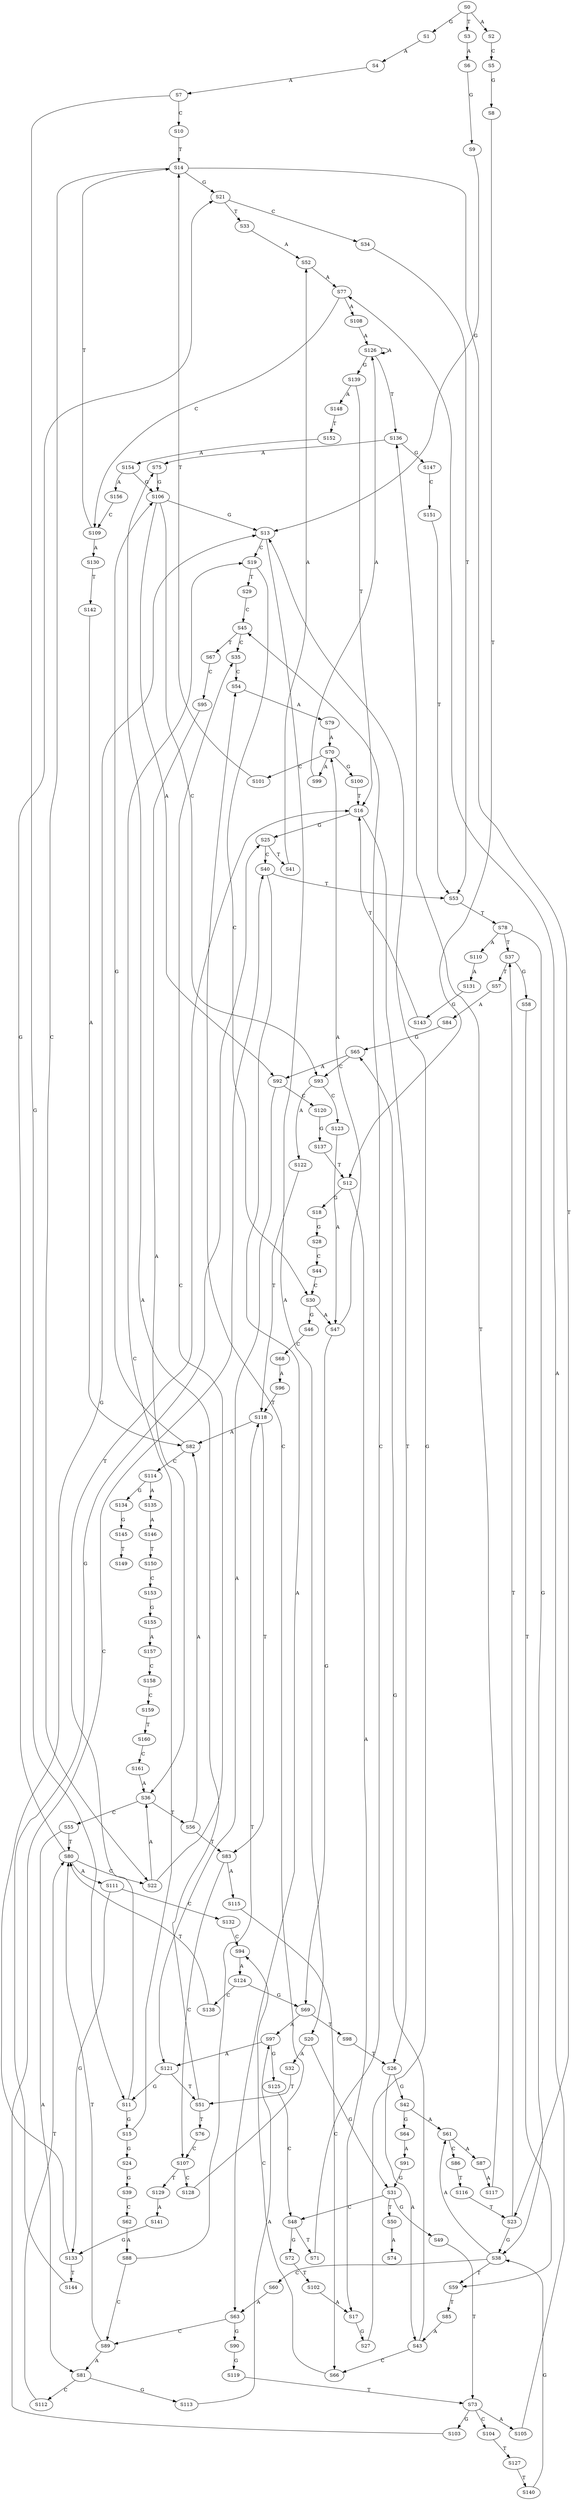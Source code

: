 strict digraph  {
	S0 -> S1 [ label = G ];
	S0 -> S2 [ label = A ];
	S0 -> S3 [ label = T ];
	S1 -> S4 [ label = A ];
	S2 -> S5 [ label = C ];
	S3 -> S6 [ label = A ];
	S4 -> S7 [ label = A ];
	S5 -> S8 [ label = G ];
	S6 -> S9 [ label = G ];
	S7 -> S10 [ label = C ];
	S7 -> S11 [ label = G ];
	S8 -> S12 [ label = T ];
	S9 -> S13 [ label = G ];
	S10 -> S14 [ label = T ];
	S11 -> S15 [ label = G ];
	S11 -> S16 [ label = T ];
	S12 -> S17 [ label = A ];
	S12 -> S18 [ label = G ];
	S13 -> S19 [ label = C ];
	S13 -> S20 [ label = A ];
	S14 -> S21 [ label = G ];
	S14 -> S22 [ label = C ];
	S14 -> S23 [ label = T ];
	S15 -> S24 [ label = G ];
	S15 -> S19 [ label = C ];
	S16 -> S25 [ label = G ];
	S16 -> S26 [ label = T ];
	S17 -> S27 [ label = G ];
	S18 -> S28 [ label = G ];
	S19 -> S29 [ label = T ];
	S19 -> S30 [ label = C ];
	S20 -> S31 [ label = G ];
	S20 -> S32 [ label = A ];
	S21 -> S33 [ label = T ];
	S21 -> S34 [ label = C ];
	S22 -> S35 [ label = C ];
	S22 -> S36 [ label = A ];
	S23 -> S37 [ label = T ];
	S23 -> S38 [ label = G ];
	S24 -> S39 [ label = G ];
	S25 -> S40 [ label = C ];
	S25 -> S41 [ label = T ];
	S26 -> S42 [ label = G ];
	S26 -> S43 [ label = A ];
	S27 -> S13 [ label = G ];
	S28 -> S44 [ label = C ];
	S29 -> S45 [ label = C ];
	S30 -> S46 [ label = G ];
	S30 -> S47 [ label = A ];
	S31 -> S48 [ label = C ];
	S31 -> S49 [ label = G ];
	S31 -> S50 [ label = T ];
	S32 -> S51 [ label = T ];
	S33 -> S52 [ label = A ];
	S34 -> S53 [ label = T ];
	S35 -> S54 [ label = C ];
	S36 -> S55 [ label = C ];
	S36 -> S56 [ label = T ];
	S37 -> S57 [ label = T ];
	S37 -> S58 [ label = G ];
	S38 -> S59 [ label = T ];
	S38 -> S60 [ label = C ];
	S38 -> S61 [ label = A ];
	S39 -> S62 [ label = C ];
	S40 -> S53 [ label = T ];
	S40 -> S63 [ label = A ];
	S41 -> S52 [ label = A ];
	S42 -> S64 [ label = G ];
	S42 -> S61 [ label = A ];
	S43 -> S65 [ label = G ];
	S43 -> S66 [ label = C ];
	S44 -> S30 [ label = C ];
	S45 -> S67 [ label = T ];
	S45 -> S35 [ label = C ];
	S46 -> S68 [ label = C ];
	S47 -> S69 [ label = G ];
	S47 -> S70 [ label = A ];
	S48 -> S71 [ label = T ];
	S48 -> S72 [ label = G ];
	S49 -> S73 [ label = T ];
	S50 -> S74 [ label = A ];
	S51 -> S75 [ label = A ];
	S51 -> S76 [ label = T ];
	S52 -> S77 [ label = A ];
	S53 -> S78 [ label = T ];
	S54 -> S79 [ label = A ];
	S55 -> S80 [ label = T ];
	S55 -> S81 [ label = A ];
	S56 -> S82 [ label = A ];
	S56 -> S83 [ label = T ];
	S57 -> S84 [ label = A ];
	S58 -> S59 [ label = T ];
	S59 -> S85 [ label = T ];
	S60 -> S63 [ label = A ];
	S61 -> S86 [ label = C ];
	S61 -> S87 [ label = A ];
	S62 -> S88 [ label = A ];
	S63 -> S89 [ label = C ];
	S63 -> S90 [ label = G ];
	S64 -> S91 [ label = A ];
	S65 -> S92 [ label = A ];
	S65 -> S93 [ label = C ];
	S66 -> S94 [ label = C ];
	S67 -> S95 [ label = C ];
	S68 -> S96 [ label = A ];
	S69 -> S97 [ label = A ];
	S69 -> S98 [ label = T ];
	S70 -> S99 [ label = A ];
	S70 -> S100 [ label = G ];
	S70 -> S101 [ label = C ];
	S71 -> S45 [ label = C ];
	S72 -> S102 [ label = T ];
	S73 -> S103 [ label = G ];
	S73 -> S104 [ label = C ];
	S73 -> S105 [ label = A ];
	S75 -> S106 [ label = G ];
	S76 -> S107 [ label = C ];
	S77 -> S108 [ label = A ];
	S77 -> S109 [ label = C ];
	S78 -> S37 [ label = T ];
	S78 -> S110 [ label = A ];
	S78 -> S38 [ label = G ];
	S79 -> S70 [ label = A ];
	S80 -> S22 [ label = C ];
	S80 -> S111 [ label = A ];
	S80 -> S21 [ label = G ];
	S81 -> S112 [ label = C ];
	S81 -> S113 [ label = G ];
	S82 -> S106 [ label = G ];
	S82 -> S114 [ label = C ];
	S83 -> S107 [ label = C ];
	S83 -> S115 [ label = A ];
	S84 -> S65 [ label = G ];
	S85 -> S43 [ label = A ];
	S86 -> S116 [ label = T ];
	S87 -> S117 [ label = A ];
	S88 -> S89 [ label = C ];
	S88 -> S118 [ label = T ];
	S89 -> S80 [ label = T ];
	S89 -> S81 [ label = A ];
	S90 -> S119 [ label = G ];
	S91 -> S31 [ label = G ];
	S92 -> S120 [ label = C ];
	S92 -> S121 [ label = A ];
	S93 -> S122 [ label = A ];
	S93 -> S123 [ label = C ];
	S94 -> S124 [ label = A ];
	S95 -> S36 [ label = A ];
	S96 -> S118 [ label = T ];
	S97 -> S121 [ label = A ];
	S97 -> S125 [ label = G ];
	S98 -> S26 [ label = T ];
	S99 -> S126 [ label = A ];
	S100 -> S16 [ label = T ];
	S101 -> S14 [ label = T ];
	S102 -> S17 [ label = A ];
	S103 -> S40 [ label = C ];
	S104 -> S127 [ label = T ];
	S105 -> S77 [ label = A ];
	S106 -> S13 [ label = G ];
	S106 -> S93 [ label = C ];
	S106 -> S92 [ label = A ];
	S107 -> S128 [ label = C ];
	S107 -> S129 [ label = T ];
	S108 -> S126 [ label = A ];
	S109 -> S130 [ label = A ];
	S109 -> S14 [ label = T ];
	S110 -> S131 [ label = A ];
	S111 -> S132 [ label = C ];
	S111 -> S133 [ label = G ];
	S112 -> S80 [ label = T ];
	S113 -> S97 [ label = A ];
	S114 -> S134 [ label = G ];
	S114 -> S135 [ label = A ];
	S115 -> S66 [ label = C ];
	S116 -> S23 [ label = T ];
	S117 -> S136 [ label = T ];
	S118 -> S82 [ label = A ];
	S118 -> S83 [ label = T ];
	S119 -> S73 [ label = T ];
	S120 -> S137 [ label = G ];
	S121 -> S11 [ label = G ];
	S121 -> S51 [ label = T ];
	S122 -> S118 [ label = T ];
	S123 -> S47 [ label = A ];
	S124 -> S69 [ label = G ];
	S124 -> S138 [ label = C ];
	S125 -> S48 [ label = C ];
	S126 -> S139 [ label = G ];
	S126 -> S136 [ label = T ];
	S126 -> S126 [ label = A ];
	S127 -> S140 [ label = T ];
	S128 -> S54 [ label = C ];
	S129 -> S141 [ label = A ];
	S130 -> S142 [ label = T ];
	S131 -> S143 [ label = G ];
	S132 -> S94 [ label = C ];
	S133 -> S13 [ label = G ];
	S133 -> S144 [ label = T ];
	S134 -> S145 [ label = G ];
	S135 -> S146 [ label = A ];
	S136 -> S147 [ label = G ];
	S136 -> S75 [ label = A ];
	S137 -> S12 [ label = T ];
	S138 -> S80 [ label = T ];
	S139 -> S16 [ label = T ];
	S139 -> S148 [ label = A ];
	S140 -> S38 [ label = G ];
	S141 -> S133 [ label = G ];
	S142 -> S82 [ label = A ];
	S143 -> S16 [ label = T ];
	S144 -> S25 [ label = G ];
	S145 -> S149 [ label = T ];
	S146 -> S150 [ label = T ];
	S147 -> S151 [ label = C ];
	S148 -> S152 [ label = T ];
	S150 -> S153 [ label = C ];
	S151 -> S53 [ label = T ];
	S152 -> S154 [ label = A ];
	S153 -> S155 [ label = G ];
	S154 -> S106 [ label = G ];
	S154 -> S156 [ label = A ];
	S155 -> S157 [ label = A ];
	S156 -> S109 [ label = C ];
	S157 -> S158 [ label = C ];
	S158 -> S159 [ label = C ];
	S159 -> S160 [ label = T ];
	S160 -> S161 [ label = C ];
	S161 -> S36 [ label = A ];
}
